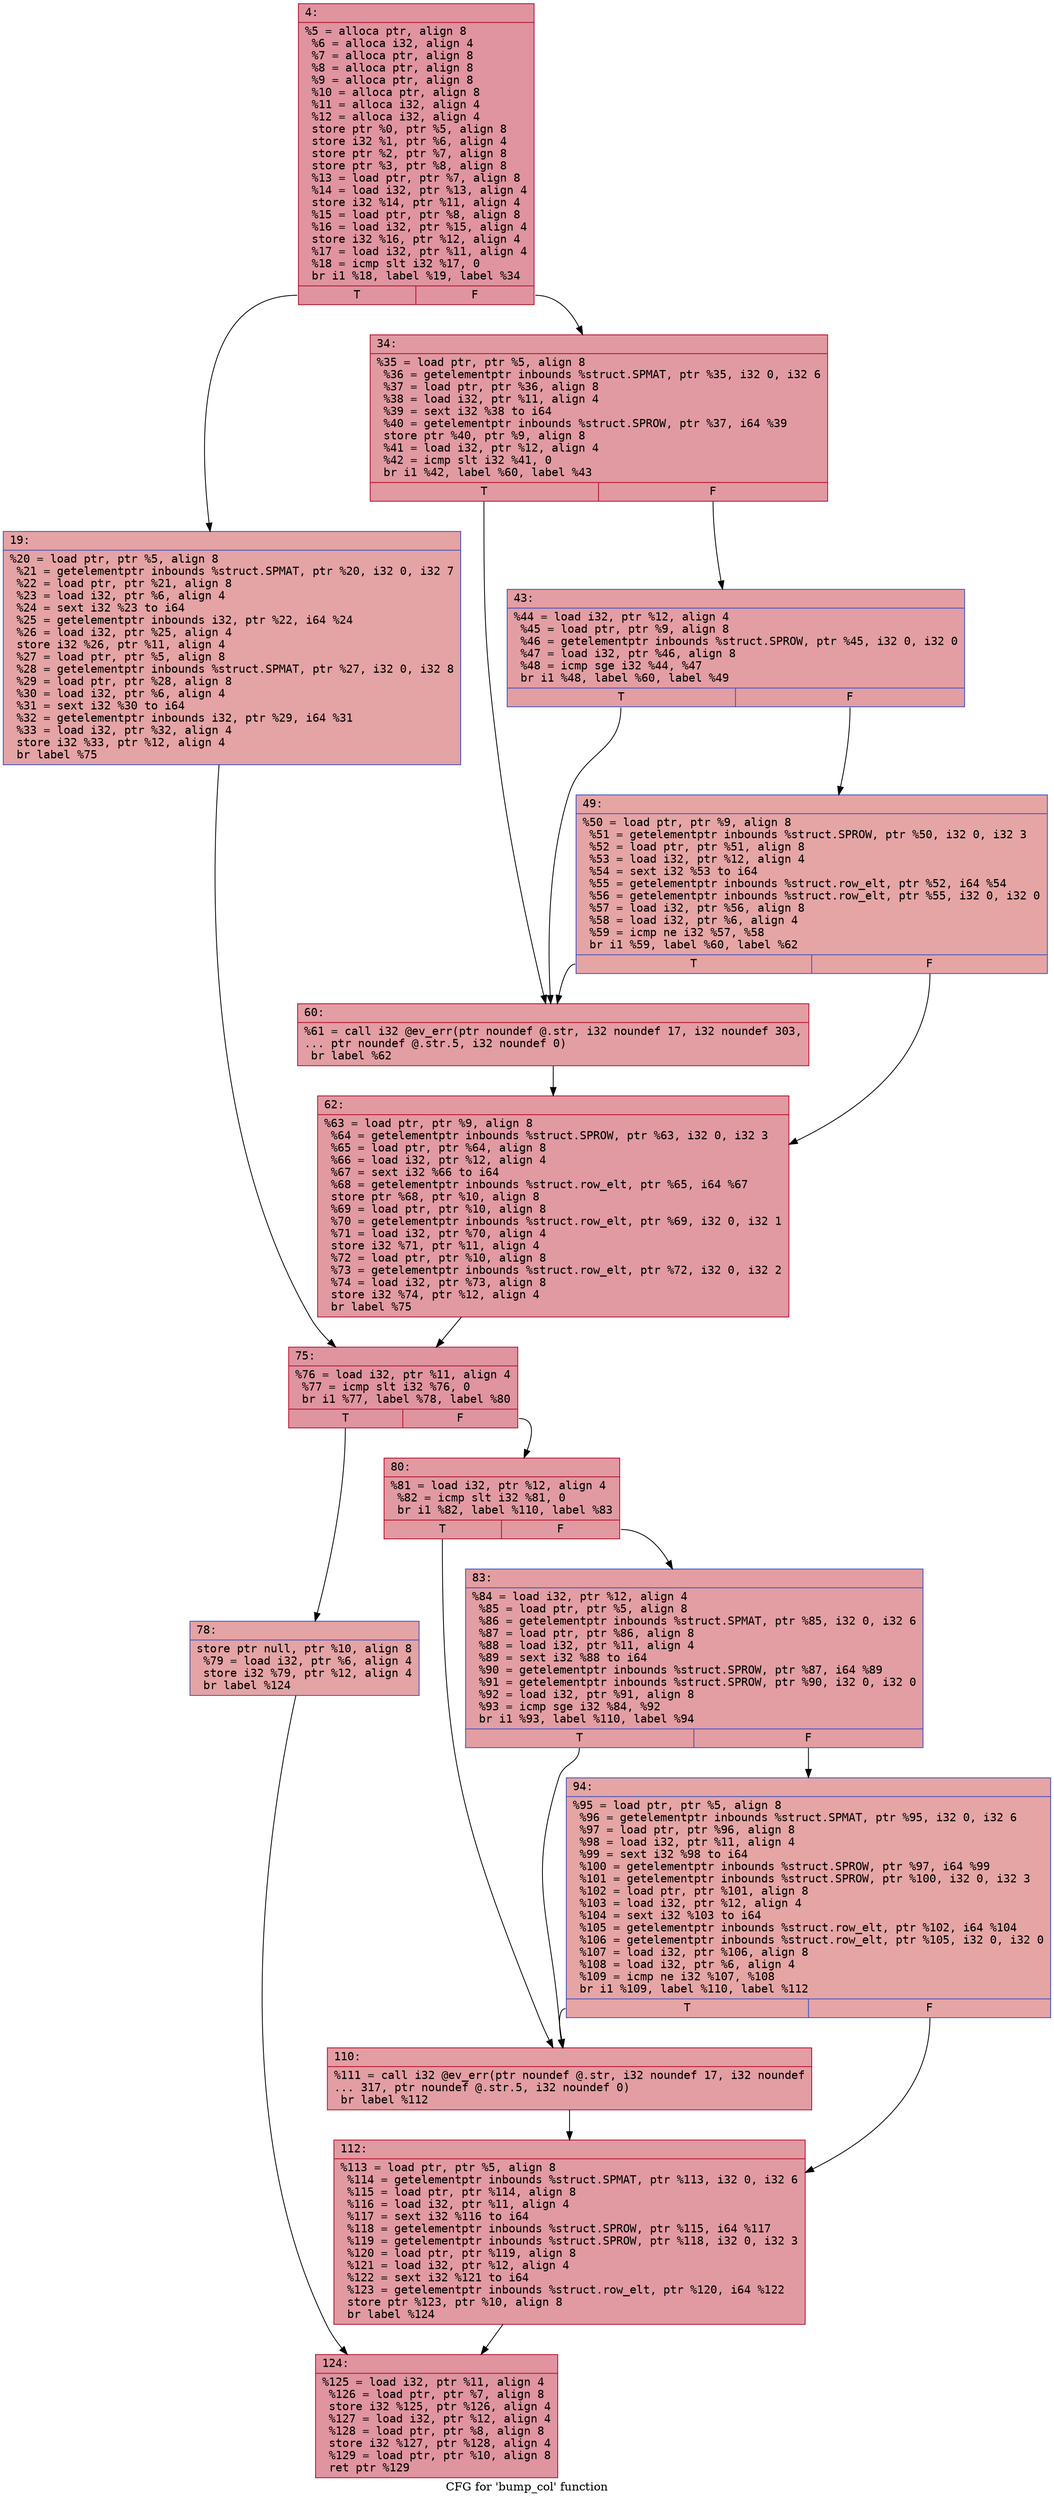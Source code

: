 digraph "CFG for 'bump_col' function" {
	label="CFG for 'bump_col' function";

	Node0x600003153cf0 [shape=record,color="#b70d28ff", style=filled, fillcolor="#b70d2870" fontname="Courier",label="{4:\l|  %5 = alloca ptr, align 8\l  %6 = alloca i32, align 4\l  %7 = alloca ptr, align 8\l  %8 = alloca ptr, align 8\l  %9 = alloca ptr, align 8\l  %10 = alloca ptr, align 8\l  %11 = alloca i32, align 4\l  %12 = alloca i32, align 4\l  store ptr %0, ptr %5, align 8\l  store i32 %1, ptr %6, align 4\l  store ptr %2, ptr %7, align 8\l  store ptr %3, ptr %8, align 8\l  %13 = load ptr, ptr %7, align 8\l  %14 = load i32, ptr %13, align 4\l  store i32 %14, ptr %11, align 4\l  %15 = load ptr, ptr %8, align 8\l  %16 = load i32, ptr %15, align 4\l  store i32 %16, ptr %12, align 4\l  %17 = load i32, ptr %11, align 4\l  %18 = icmp slt i32 %17, 0\l  br i1 %18, label %19, label %34\l|{<s0>T|<s1>F}}"];
	Node0x600003153cf0:s0 -> Node0x600003153d40[tooltip="4 -> 19\nProbability 37.50%" ];
	Node0x600003153cf0:s1 -> Node0x600003153d90[tooltip="4 -> 34\nProbability 62.50%" ];
	Node0x600003153d40 [shape=record,color="#3d50c3ff", style=filled, fillcolor="#c32e3170" fontname="Courier",label="{19:\l|  %20 = load ptr, ptr %5, align 8\l  %21 = getelementptr inbounds %struct.SPMAT, ptr %20, i32 0, i32 7\l  %22 = load ptr, ptr %21, align 8\l  %23 = load i32, ptr %6, align 4\l  %24 = sext i32 %23 to i64\l  %25 = getelementptr inbounds i32, ptr %22, i64 %24\l  %26 = load i32, ptr %25, align 4\l  store i32 %26, ptr %11, align 4\l  %27 = load ptr, ptr %5, align 8\l  %28 = getelementptr inbounds %struct.SPMAT, ptr %27, i32 0, i32 8\l  %29 = load ptr, ptr %28, align 8\l  %30 = load i32, ptr %6, align 4\l  %31 = sext i32 %30 to i64\l  %32 = getelementptr inbounds i32, ptr %29, i64 %31\l  %33 = load i32, ptr %32, align 4\l  store i32 %33, ptr %12, align 4\l  br label %75\l}"];
	Node0x600003153d40 -> Node0x600003153f20[tooltip="19 -> 75\nProbability 100.00%" ];
	Node0x600003153d90 [shape=record,color="#b70d28ff", style=filled, fillcolor="#bb1b2c70" fontname="Courier",label="{34:\l|  %35 = load ptr, ptr %5, align 8\l  %36 = getelementptr inbounds %struct.SPMAT, ptr %35, i32 0, i32 6\l  %37 = load ptr, ptr %36, align 8\l  %38 = load i32, ptr %11, align 4\l  %39 = sext i32 %38 to i64\l  %40 = getelementptr inbounds %struct.SPROW, ptr %37, i64 %39\l  store ptr %40, ptr %9, align 8\l  %41 = load i32, ptr %12, align 4\l  %42 = icmp slt i32 %41, 0\l  br i1 %42, label %60, label %43\l|{<s0>T|<s1>F}}"];
	Node0x600003153d90:s0 -> Node0x600003153e80[tooltip="34 -> 60\nProbability 37.50%" ];
	Node0x600003153d90:s1 -> Node0x600003153de0[tooltip="34 -> 43\nProbability 62.50%" ];
	Node0x600003153de0 [shape=record,color="#3d50c3ff", style=filled, fillcolor="#be242e70" fontname="Courier",label="{43:\l|  %44 = load i32, ptr %12, align 4\l  %45 = load ptr, ptr %9, align 8\l  %46 = getelementptr inbounds %struct.SPROW, ptr %45, i32 0, i32 0\l  %47 = load i32, ptr %46, align 8\l  %48 = icmp sge i32 %44, %47\l  br i1 %48, label %60, label %49\l|{<s0>T|<s1>F}}"];
	Node0x600003153de0:s0 -> Node0x600003153e80[tooltip="43 -> 60\nProbability 50.00%" ];
	Node0x600003153de0:s1 -> Node0x600003153e30[tooltip="43 -> 49\nProbability 50.00%" ];
	Node0x600003153e30 [shape=record,color="#3d50c3ff", style=filled, fillcolor="#c5333470" fontname="Courier",label="{49:\l|  %50 = load ptr, ptr %9, align 8\l  %51 = getelementptr inbounds %struct.SPROW, ptr %50, i32 0, i32 3\l  %52 = load ptr, ptr %51, align 8\l  %53 = load i32, ptr %12, align 4\l  %54 = sext i32 %53 to i64\l  %55 = getelementptr inbounds %struct.row_elt, ptr %52, i64 %54\l  %56 = getelementptr inbounds %struct.row_elt, ptr %55, i32 0, i32 0\l  %57 = load i32, ptr %56, align 8\l  %58 = load i32, ptr %6, align 4\l  %59 = icmp ne i32 %57, %58\l  br i1 %59, label %60, label %62\l|{<s0>T|<s1>F}}"];
	Node0x600003153e30:s0 -> Node0x600003153e80[tooltip="49 -> 60\nProbability 50.00%" ];
	Node0x600003153e30:s1 -> Node0x600003153ed0[tooltip="49 -> 62\nProbability 50.00%" ];
	Node0x600003153e80 [shape=record,color="#b70d28ff", style=filled, fillcolor="#be242e70" fontname="Courier",label="{60:\l|  %61 = call i32 @ev_err(ptr noundef @.str, i32 noundef 17, i32 noundef 303,\l... ptr noundef @.str.5, i32 noundef 0)\l  br label %62\l}"];
	Node0x600003153e80 -> Node0x600003153ed0[tooltip="60 -> 62\nProbability 100.00%" ];
	Node0x600003153ed0 [shape=record,color="#b70d28ff", style=filled, fillcolor="#bb1b2c70" fontname="Courier",label="{62:\l|  %63 = load ptr, ptr %9, align 8\l  %64 = getelementptr inbounds %struct.SPROW, ptr %63, i32 0, i32 3\l  %65 = load ptr, ptr %64, align 8\l  %66 = load i32, ptr %12, align 4\l  %67 = sext i32 %66 to i64\l  %68 = getelementptr inbounds %struct.row_elt, ptr %65, i64 %67\l  store ptr %68, ptr %10, align 8\l  %69 = load ptr, ptr %10, align 8\l  %70 = getelementptr inbounds %struct.row_elt, ptr %69, i32 0, i32 1\l  %71 = load i32, ptr %70, align 4\l  store i32 %71, ptr %11, align 4\l  %72 = load ptr, ptr %10, align 8\l  %73 = getelementptr inbounds %struct.row_elt, ptr %72, i32 0, i32 2\l  %74 = load i32, ptr %73, align 8\l  store i32 %74, ptr %12, align 4\l  br label %75\l}"];
	Node0x600003153ed0 -> Node0x600003153f20[tooltip="62 -> 75\nProbability 100.00%" ];
	Node0x600003153f20 [shape=record,color="#b70d28ff", style=filled, fillcolor="#b70d2870" fontname="Courier",label="{75:\l|  %76 = load i32, ptr %11, align 4\l  %77 = icmp slt i32 %76, 0\l  br i1 %77, label %78, label %80\l|{<s0>T|<s1>F}}"];
	Node0x600003153f20:s0 -> Node0x600003153f70[tooltip="75 -> 78\nProbability 37.50%" ];
	Node0x600003153f20:s1 -> Node0x600003154000[tooltip="75 -> 80\nProbability 62.50%" ];
	Node0x600003153f70 [shape=record,color="#3d50c3ff", style=filled, fillcolor="#c32e3170" fontname="Courier",label="{78:\l|  store ptr null, ptr %10, align 8\l  %79 = load i32, ptr %6, align 4\l  store i32 %79, ptr %12, align 4\l  br label %124\l}"];
	Node0x600003153f70 -> Node0x600003154190[tooltip="78 -> 124\nProbability 100.00%" ];
	Node0x600003154000 [shape=record,color="#b70d28ff", style=filled, fillcolor="#bb1b2c70" fontname="Courier",label="{80:\l|  %81 = load i32, ptr %12, align 4\l  %82 = icmp slt i32 %81, 0\l  br i1 %82, label %110, label %83\l|{<s0>T|<s1>F}}"];
	Node0x600003154000:s0 -> Node0x6000031540f0[tooltip="80 -> 110\nProbability 37.50%" ];
	Node0x600003154000:s1 -> Node0x600003154050[tooltip="80 -> 83\nProbability 62.50%" ];
	Node0x600003154050 [shape=record,color="#3d50c3ff", style=filled, fillcolor="#be242e70" fontname="Courier",label="{83:\l|  %84 = load i32, ptr %12, align 4\l  %85 = load ptr, ptr %5, align 8\l  %86 = getelementptr inbounds %struct.SPMAT, ptr %85, i32 0, i32 6\l  %87 = load ptr, ptr %86, align 8\l  %88 = load i32, ptr %11, align 4\l  %89 = sext i32 %88 to i64\l  %90 = getelementptr inbounds %struct.SPROW, ptr %87, i64 %89\l  %91 = getelementptr inbounds %struct.SPROW, ptr %90, i32 0, i32 0\l  %92 = load i32, ptr %91, align 8\l  %93 = icmp sge i32 %84, %92\l  br i1 %93, label %110, label %94\l|{<s0>T|<s1>F}}"];
	Node0x600003154050:s0 -> Node0x6000031540f0[tooltip="83 -> 110\nProbability 50.00%" ];
	Node0x600003154050:s1 -> Node0x6000031540a0[tooltip="83 -> 94\nProbability 50.00%" ];
	Node0x6000031540a0 [shape=record,color="#3d50c3ff", style=filled, fillcolor="#c5333470" fontname="Courier",label="{94:\l|  %95 = load ptr, ptr %5, align 8\l  %96 = getelementptr inbounds %struct.SPMAT, ptr %95, i32 0, i32 6\l  %97 = load ptr, ptr %96, align 8\l  %98 = load i32, ptr %11, align 4\l  %99 = sext i32 %98 to i64\l  %100 = getelementptr inbounds %struct.SPROW, ptr %97, i64 %99\l  %101 = getelementptr inbounds %struct.SPROW, ptr %100, i32 0, i32 3\l  %102 = load ptr, ptr %101, align 8\l  %103 = load i32, ptr %12, align 4\l  %104 = sext i32 %103 to i64\l  %105 = getelementptr inbounds %struct.row_elt, ptr %102, i64 %104\l  %106 = getelementptr inbounds %struct.row_elt, ptr %105, i32 0, i32 0\l  %107 = load i32, ptr %106, align 8\l  %108 = load i32, ptr %6, align 4\l  %109 = icmp ne i32 %107, %108\l  br i1 %109, label %110, label %112\l|{<s0>T|<s1>F}}"];
	Node0x6000031540a0:s0 -> Node0x6000031540f0[tooltip="94 -> 110\nProbability 50.00%" ];
	Node0x6000031540a0:s1 -> Node0x600003154140[tooltip="94 -> 112\nProbability 50.00%" ];
	Node0x6000031540f0 [shape=record,color="#b70d28ff", style=filled, fillcolor="#be242e70" fontname="Courier",label="{110:\l|  %111 = call i32 @ev_err(ptr noundef @.str, i32 noundef 17, i32 noundef\l... 317, ptr noundef @.str.5, i32 noundef 0)\l  br label %112\l}"];
	Node0x6000031540f0 -> Node0x600003154140[tooltip="110 -> 112\nProbability 100.00%" ];
	Node0x600003154140 [shape=record,color="#b70d28ff", style=filled, fillcolor="#bb1b2c70" fontname="Courier",label="{112:\l|  %113 = load ptr, ptr %5, align 8\l  %114 = getelementptr inbounds %struct.SPMAT, ptr %113, i32 0, i32 6\l  %115 = load ptr, ptr %114, align 8\l  %116 = load i32, ptr %11, align 4\l  %117 = sext i32 %116 to i64\l  %118 = getelementptr inbounds %struct.SPROW, ptr %115, i64 %117\l  %119 = getelementptr inbounds %struct.SPROW, ptr %118, i32 0, i32 3\l  %120 = load ptr, ptr %119, align 8\l  %121 = load i32, ptr %12, align 4\l  %122 = sext i32 %121 to i64\l  %123 = getelementptr inbounds %struct.row_elt, ptr %120, i64 %122\l  store ptr %123, ptr %10, align 8\l  br label %124\l}"];
	Node0x600003154140 -> Node0x600003154190[tooltip="112 -> 124\nProbability 100.00%" ];
	Node0x600003154190 [shape=record,color="#b70d28ff", style=filled, fillcolor="#b70d2870" fontname="Courier",label="{124:\l|  %125 = load i32, ptr %11, align 4\l  %126 = load ptr, ptr %7, align 8\l  store i32 %125, ptr %126, align 4\l  %127 = load i32, ptr %12, align 4\l  %128 = load ptr, ptr %8, align 8\l  store i32 %127, ptr %128, align 4\l  %129 = load ptr, ptr %10, align 8\l  ret ptr %129\l}"];
}
